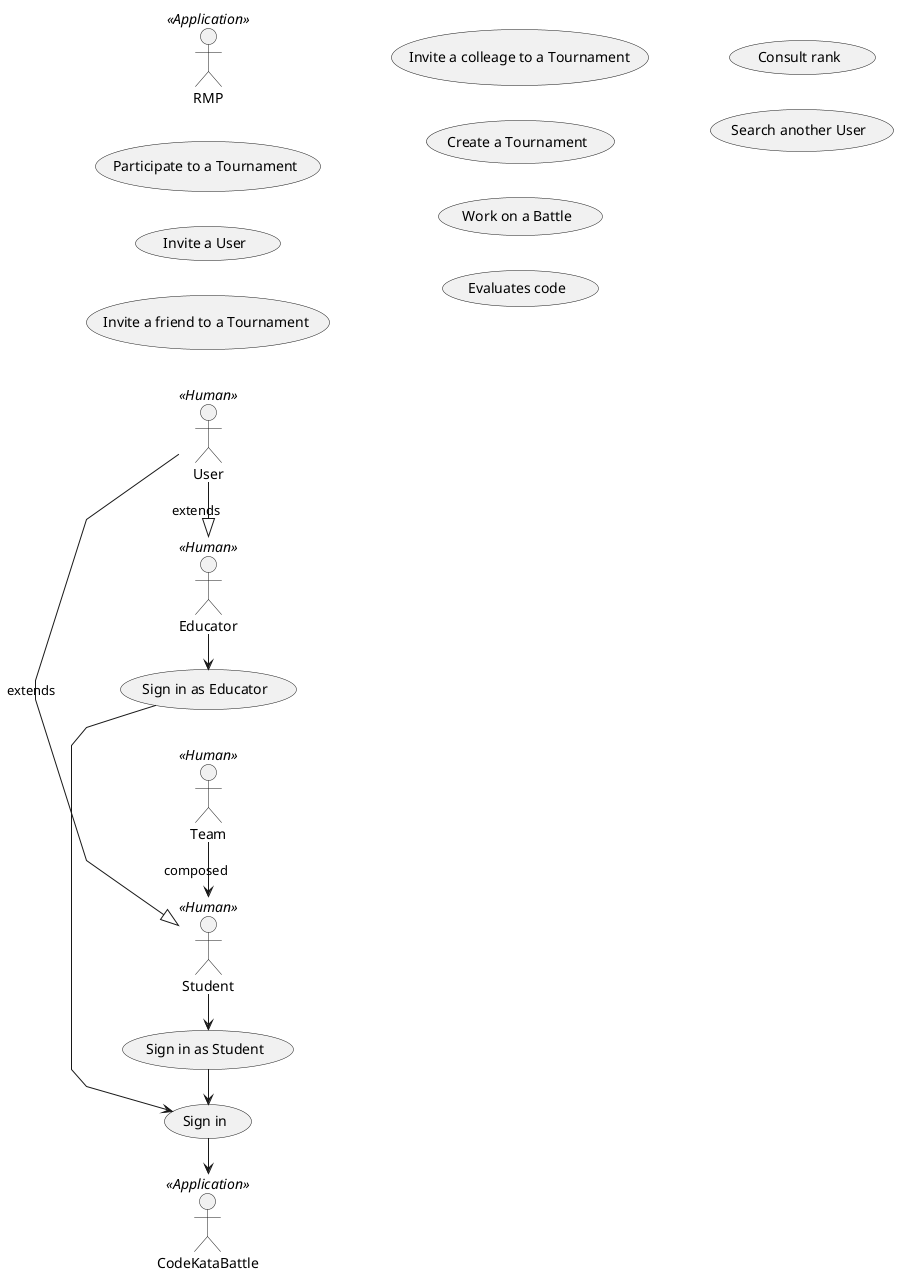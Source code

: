 @startuml
skinparam linetype polyline
left to right direction
:User: <<Human>>
:Student:<<Human>>
:Educator:<<Human>>
:Team:<<Human>>
:RMP:<<Application>>
:CodeKataBattle: as CKB <<Application>>
usecase "Sign in" as UC1
usecase "Sign in as Student" as UC1A
usecase "Sign in as Educator" as UC1B
usecase "Participate to a Tournament" as UC2
usecase "Invite a User" as UC3
usecase "Invite a friend to a Tournament" as UC3A
usecase "Invite a colleage to a Tournament" as UC3B
usecase "Create a Tournament" as UC4
usecase "Work on a Battle" as UC6
usecase "Evaluates code" as UC7
usecase "Consult rank" as UC8
usecase "Search another User" as UC9

User -|> Student: extends
User -|> Educator: extends
Team -> Student: composed
Educator -> UC1B
Student -> UC1A
UC1B -> UC1
UC1A -> UC1
UC1 -> CKB


@enduml